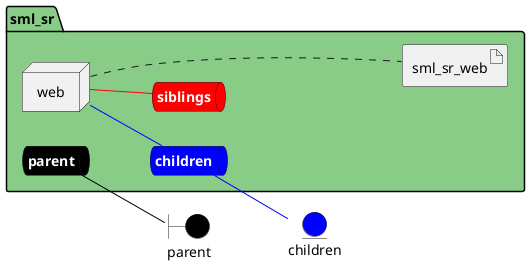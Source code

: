 @startuml

left to right direction


boundary parent #black


entity children #blue




package "sml_sr" #88cc88 {
    queue parentnet #black [
            <b><color:white>parent</color></b>
    ]
    
    parentnet -[#black]- parent
    
    queue childrennet #blue [
            <b><color:white>children</color></b>
    ]
    
    childrennet -[#blue]- children
    
    queue siblingsnet #red [
            <b><color:white>siblings</color></b>
    ]
    

node "web" as webService


        artifact "sml_sr_web" as sml_sr_webimage
    
}

webService -[#blue]- childrennet

webService -[#red]- siblingsnet
webService .... sml_sr_webimage


@enduml
